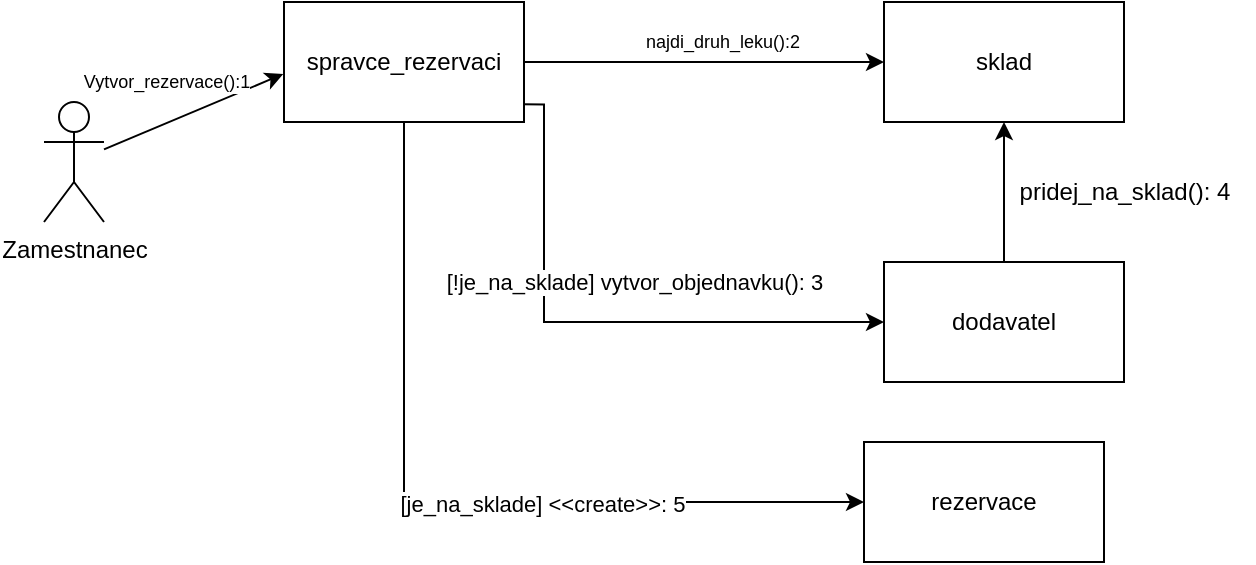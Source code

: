 <mxfile version="22.1.4" type="device">
  <diagram name="Page-1" id="LpPWEqwusSF52En7Buxe">
    <mxGraphModel dx="667" dy="349" grid="1" gridSize="10" guides="1" tooltips="1" connect="1" arrows="1" fold="1" page="1" pageScale="1" pageWidth="850" pageHeight="1100" math="0" shadow="0">
      <root>
        <mxCell id="0" />
        <mxCell id="1" parent="0" />
        <mxCell id="X8zyct69bt2SQm-ZTcsR-1" value="Zamestnanec" style="shape=umlActor;verticalLabelPosition=bottom;verticalAlign=top;html=1;outlineConnect=0;" vertex="1" parent="1">
          <mxGeometry x="130" y="340" width="30" height="60" as="geometry" />
        </mxCell>
        <mxCell id="X8zyct69bt2SQm-ZTcsR-7" style="edgeStyle=orthogonalEdgeStyle;rounded=0;orthogonalLoop=1;jettySize=auto;html=1;" edge="1" parent="1" source="X8zyct69bt2SQm-ZTcsR-2" target="X8zyct69bt2SQm-ZTcsR-5">
          <mxGeometry relative="1" as="geometry" />
        </mxCell>
        <mxCell id="X8zyct69bt2SQm-ZTcsR-8" value="najdi_druh_leku():2" style="edgeLabel;html=1;align=center;verticalAlign=middle;resizable=0;points=[];fontSize=9;" vertex="1" connectable="0" parent="X8zyct69bt2SQm-ZTcsR-7">
          <mxGeometry x="0.093" relative="1" as="geometry">
            <mxPoint y="-10" as="offset" />
          </mxGeometry>
        </mxCell>
        <mxCell id="X8zyct69bt2SQm-ZTcsR-11" style="edgeStyle=orthogonalEdgeStyle;rounded=0;orthogonalLoop=1;jettySize=auto;html=1;entryX=0;entryY=0.5;entryDx=0;entryDy=0;exitX=0.997;exitY=0.853;exitDx=0;exitDy=0;exitPerimeter=0;" edge="1" parent="1" source="X8zyct69bt2SQm-ZTcsR-2" target="X8zyct69bt2SQm-ZTcsR-9">
          <mxGeometry relative="1" as="geometry">
            <Array as="points">
              <mxPoint x="380" y="341" />
              <mxPoint x="380" y="450" />
            </Array>
          </mxGeometry>
        </mxCell>
        <mxCell id="X8zyct69bt2SQm-ZTcsR-15" value="[!je_na_sklade] vytvor_objednavku(): 3" style="edgeLabel;html=1;align=center;verticalAlign=middle;resizable=0;points=[];" vertex="1" connectable="0" parent="X8zyct69bt2SQm-ZTcsR-11">
          <mxGeometry x="0.191" y="-2" relative="1" as="geometry">
            <mxPoint x="-8" y="-22" as="offset" />
          </mxGeometry>
        </mxCell>
        <mxCell id="X8zyct69bt2SQm-ZTcsR-2" value="spravce_rezervaci" style="rounded=0;whiteSpace=wrap;html=1;" vertex="1" parent="1">
          <mxGeometry x="250" y="290" width="120" height="60" as="geometry" />
        </mxCell>
        <mxCell id="X8zyct69bt2SQm-ZTcsR-3" value="" style="endArrow=classic;html=1;rounded=0;entryX=-0.003;entryY=0.6;entryDx=0;entryDy=0;entryPerimeter=0;" edge="1" parent="1" source="X8zyct69bt2SQm-ZTcsR-1" target="X8zyct69bt2SQm-ZTcsR-2">
          <mxGeometry width="50" height="50" relative="1" as="geometry">
            <mxPoint x="170" y="380" as="sourcePoint" />
            <mxPoint x="220" y="330" as="targetPoint" />
          </mxGeometry>
        </mxCell>
        <mxCell id="X8zyct69bt2SQm-ZTcsR-4" value="Vytvor_rezervace():1" style="edgeLabel;html=1;align=center;verticalAlign=middle;resizable=0;points=[];fontSize=9;" vertex="1" connectable="0" parent="X8zyct69bt2SQm-ZTcsR-3">
          <mxGeometry x="-0.098" y="-2" relative="1" as="geometry">
            <mxPoint x="-11" y="-19" as="offset" />
          </mxGeometry>
        </mxCell>
        <mxCell id="X8zyct69bt2SQm-ZTcsR-5" value="sklad" style="rounded=0;whiteSpace=wrap;html=1;" vertex="1" parent="1">
          <mxGeometry x="550" y="290" width="120" height="60" as="geometry" />
        </mxCell>
        <mxCell id="X8zyct69bt2SQm-ZTcsR-9" value="dodavatel" style="rounded=0;whiteSpace=wrap;html=1;" vertex="1" parent="1">
          <mxGeometry x="550" y="420" width="120" height="60" as="geometry" />
        </mxCell>
        <mxCell id="X8zyct69bt2SQm-ZTcsR-10" value="rezervace" style="rounded=0;whiteSpace=wrap;html=1;" vertex="1" parent="1">
          <mxGeometry x="540" y="510" width="120" height="60" as="geometry" />
        </mxCell>
        <mxCell id="X8zyct69bt2SQm-ZTcsR-13" style="edgeStyle=orthogonalEdgeStyle;rounded=0;orthogonalLoop=1;jettySize=auto;html=1;exitX=0.5;exitY=1;exitDx=0;exitDy=0;entryX=0;entryY=0.5;entryDx=0;entryDy=0;" edge="1" parent="1" source="X8zyct69bt2SQm-ZTcsR-2" target="X8zyct69bt2SQm-ZTcsR-10">
          <mxGeometry relative="1" as="geometry">
            <mxPoint x="164.996" y="430" as="sourcePoint" />
            <mxPoint x="480" y="540" as="targetPoint" />
            <Array as="points">
              <mxPoint x="310" y="540" />
            </Array>
          </mxGeometry>
        </mxCell>
        <mxCell id="X8zyct69bt2SQm-ZTcsR-14" value="[je_na_sklade] &amp;lt;&amp;lt;create&amp;gt;&amp;gt;: 5" style="edgeLabel;html=1;align=center;verticalAlign=middle;resizable=0;points=[];" vertex="1" connectable="0" parent="X8zyct69bt2SQm-ZTcsR-13">
          <mxGeometry x="0.233" y="-1" relative="1" as="geometry">
            <mxPoint as="offset" />
          </mxGeometry>
        </mxCell>
        <mxCell id="X8zyct69bt2SQm-ZTcsR-16" value="" style="endArrow=classic;html=1;rounded=0;exitX=0.5;exitY=0;exitDx=0;exitDy=0;entryX=0.5;entryY=1;entryDx=0;entryDy=0;" edge="1" parent="1" source="X8zyct69bt2SQm-ZTcsR-9" target="X8zyct69bt2SQm-ZTcsR-5">
          <mxGeometry width="50" height="50" relative="1" as="geometry">
            <mxPoint x="490" y="530" as="sourcePoint" />
            <mxPoint x="540" y="480" as="targetPoint" />
          </mxGeometry>
        </mxCell>
        <mxCell id="X8zyct69bt2SQm-ZTcsR-17" value="pridej_na_sklad(): 4" style="text;html=1;align=center;verticalAlign=middle;resizable=0;points=[];autosize=1;strokeColor=none;fillColor=none;" vertex="1" parent="1">
          <mxGeometry x="605" y="370" width="130" height="30" as="geometry" />
        </mxCell>
      </root>
    </mxGraphModel>
  </diagram>
</mxfile>
